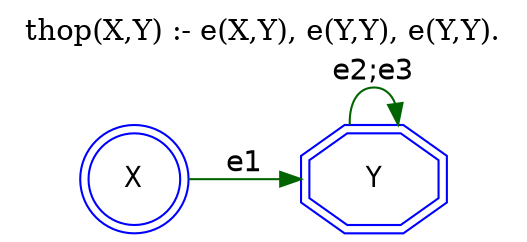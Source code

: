 digraph G {
	graph [bb="0,0,225,100",
		label="thop(X,Y) :- e(X,Y), e(Y,Y), e(Y,Y).",
		labelloc=t,
		lheight=0.21,
		lp="112.5,88.5",
		lwidth=2.90,
		rankdir=LR
	];
	node [label="\N"];
	X	 [color=blue,
		fontname="Helvetica-Narrow",
		height=0.61111,
		pos="55.5,22",
		shape=doublecircle,
		style=solid,
		width=0.61111];
	Y	 [color=blue,
		fontname="Helvetica-Narrow",
		height=0.61111,
		pos="160.5,22",
		shape=doubleoctagon,
		style=solid,
		width=0.86111];
	X -> Y	 [color=darkgreen,
		fontname=helvetica,
		label=e1,
		lp="103.5,29.5",
		pos="e,129.36,22 77.511,22 89.609,22 105.01,22 119.25,22"];
	Y -> Y	 [color=darkgreen,
		fontname=helvetica,
		label="e2;e3",
		lp="160.5,69.5",
		pos="e,170.87,44.212 150.13,44.212 149.28,53.795 152.73,62 160.5,62 165.23,62 168.36,58.953 169.9,54.405"];
}
